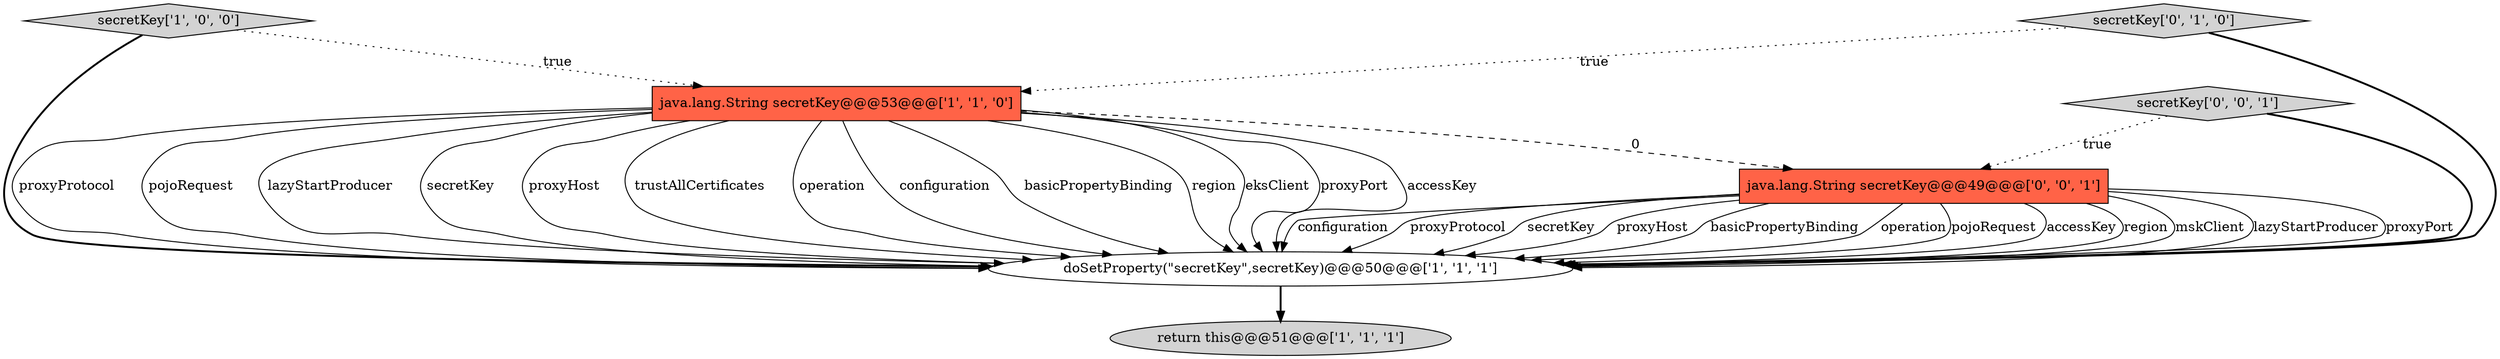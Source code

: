 digraph {
0 [style = filled, label = "doSetProperty(\"secretKey\",secretKey)@@@50@@@['1', '1', '1']", fillcolor = white, shape = ellipse image = "AAA0AAABBB1BBB"];
1 [style = filled, label = "secretKey['1', '0', '0']", fillcolor = lightgray, shape = diamond image = "AAA0AAABBB1BBB"];
5 [style = filled, label = "secretKey['0', '0', '1']", fillcolor = lightgray, shape = diamond image = "AAA0AAABBB3BBB"];
6 [style = filled, label = "java.lang.String secretKey@@@49@@@['0', '0', '1']", fillcolor = tomato, shape = box image = "AAA0AAABBB3BBB"];
2 [style = filled, label = "java.lang.String secretKey@@@53@@@['1', '1', '0']", fillcolor = tomato, shape = box image = "AAA0AAABBB1BBB"];
3 [style = filled, label = "return this@@@51@@@['1', '1', '1']", fillcolor = lightgray, shape = ellipse image = "AAA0AAABBB1BBB"];
4 [style = filled, label = "secretKey['0', '1', '0']", fillcolor = lightgray, shape = diamond image = "AAA0AAABBB2BBB"];
6->0 [style = solid, label="configuration"];
0->3 [style = bold, label=""];
6->0 [style = solid, label="proxyProtocol"];
6->0 [style = solid, label="secretKey"];
2->0 [style = solid, label="proxyProtocol"];
6->0 [style = solid, label="proxyHost"];
2->0 [style = solid, label="pojoRequest"];
5->6 [style = dotted, label="true"];
2->0 [style = solid, label="lazyStartProducer"];
2->0 [style = solid, label="secretKey"];
6->0 [style = solid, label="basicPropertyBinding"];
1->0 [style = bold, label=""];
2->0 [style = solid, label="proxyHost"];
6->0 [style = solid, label="operation"];
4->0 [style = bold, label=""];
2->0 [style = solid, label="trustAllCertificates"];
2->0 [style = solid, label="operation"];
2->0 [style = solid, label="configuration"];
2->0 [style = solid, label="basicPropertyBinding"];
6->0 [style = solid, label="pojoRequest"];
2->0 [style = solid, label="region"];
6->0 [style = solid, label="accessKey"];
5->0 [style = bold, label=""];
6->0 [style = solid, label="region"];
6->0 [style = solid, label="mskClient"];
2->6 [style = dashed, label="0"];
2->0 [style = solid, label="eksClient"];
6->0 [style = solid, label="lazyStartProducer"];
6->0 [style = solid, label="proxyPort"];
2->0 [style = solid, label="proxyPort"];
2->0 [style = solid, label="accessKey"];
1->2 [style = dotted, label="true"];
4->2 [style = dotted, label="true"];
}
